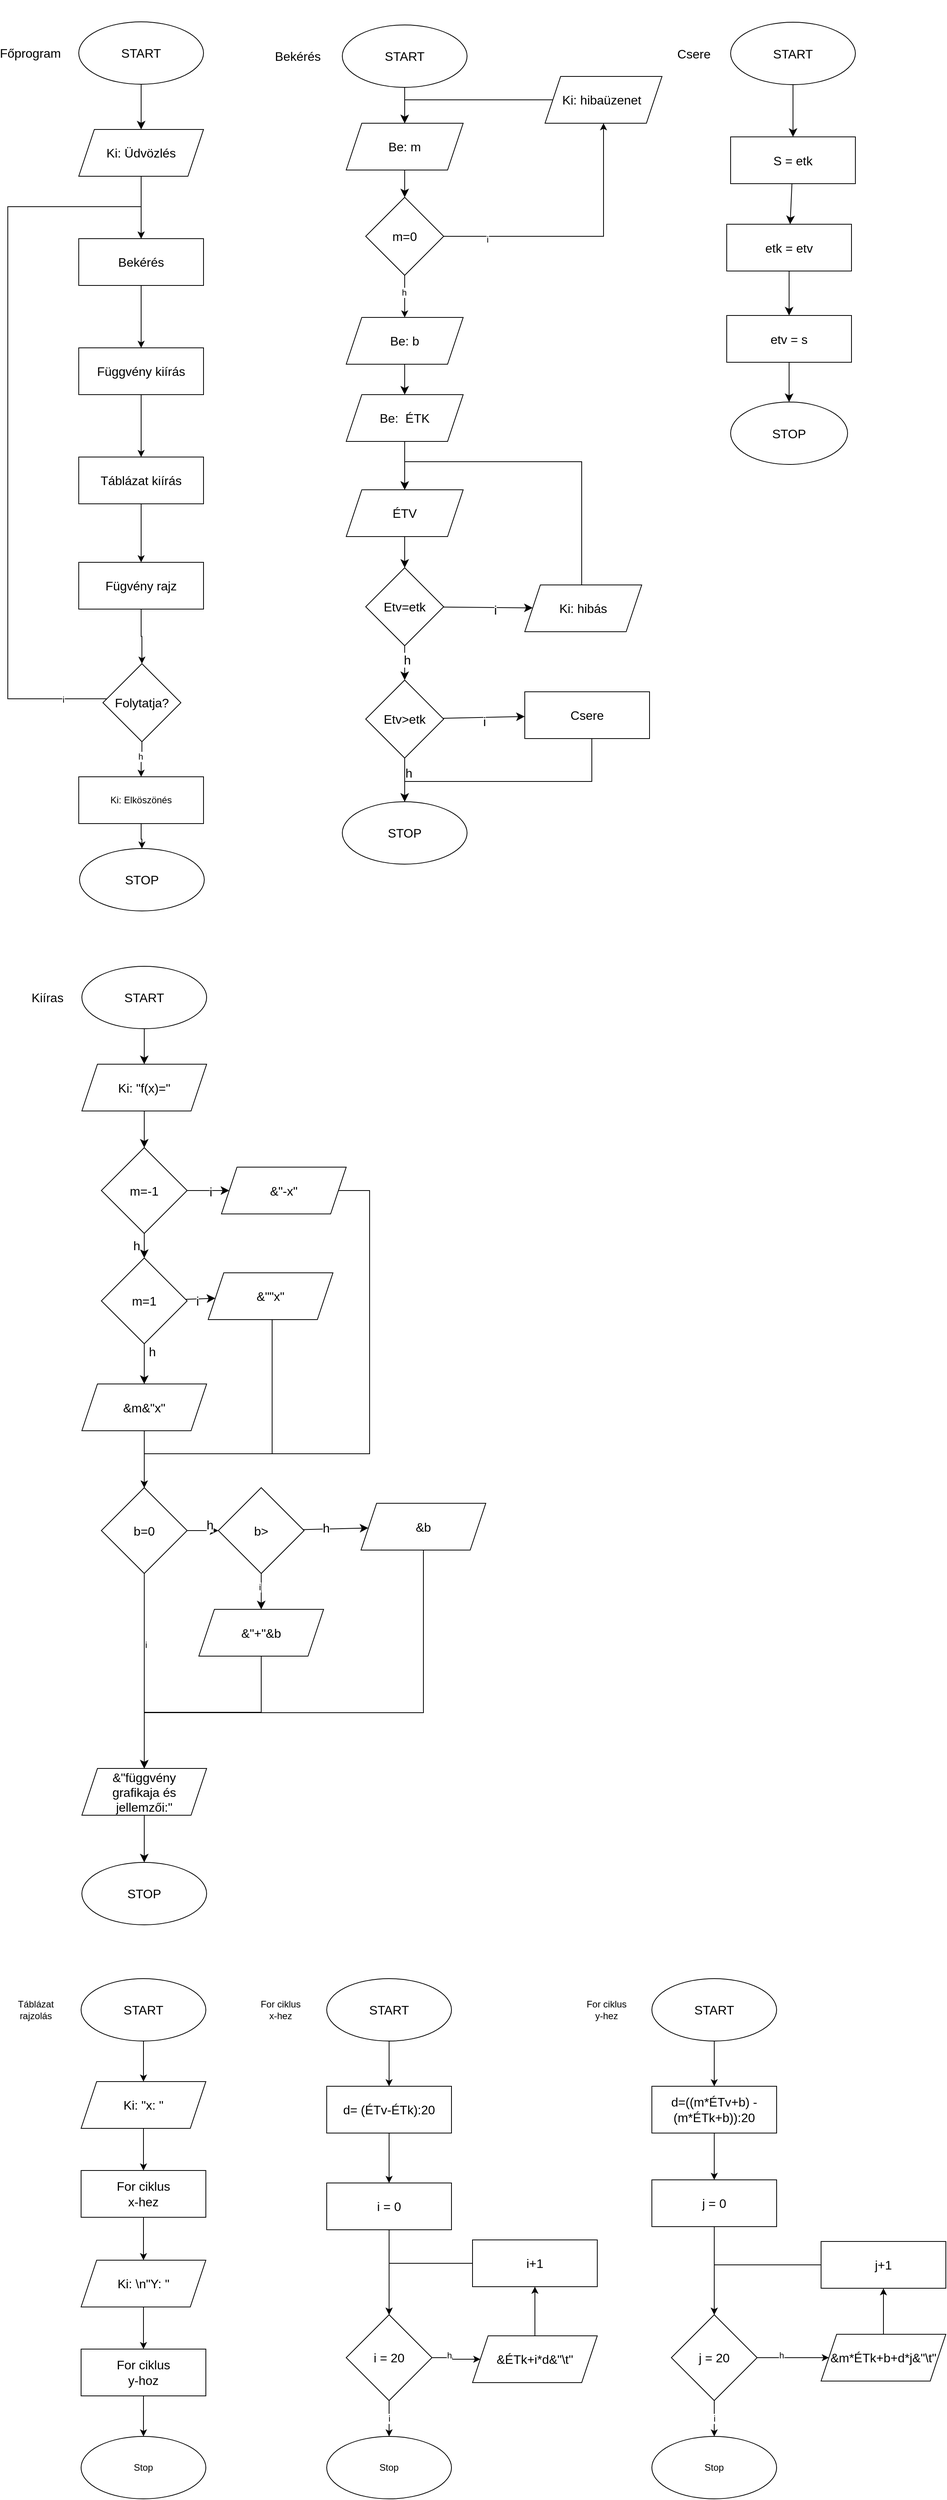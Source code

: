 <mxfile version="22.0.4" type="device">
  <diagram name="Page-1" id="R1eN_XEM4h5mkISZVCPh">
    <mxGraphModel dx="2049" dy="2286" grid="0" gridSize="10" guides="1" tooltips="1" connect="1" arrows="1" fold="1" page="0" pageScale="1" pageWidth="850" pageHeight="1100" math="0" shadow="0">
      <root>
        <mxCell id="0" />
        <mxCell id="1" parent="0" />
        <mxCell id="KIAefCTh1UQHqPXy-mwg-28" style="edgeStyle=orthogonalEdgeStyle;rounded=0;orthogonalLoop=1;jettySize=auto;html=1;entryX=0.5;entryY=0;entryDx=0;entryDy=0;" parent="1" source="fcUSKFIht9lFMwCvNWy6-74" target="fcUSKFIht9lFMwCvNWy6-78" edge="1">
          <mxGeometry relative="1" as="geometry" />
        </mxCell>
        <mxCell id="fcUSKFIht9lFMwCvNWy6-74" value="&amp;amp;m&amp;amp;&quot;x&quot;" style="shape=parallelogram;perimeter=parallelogramPerimeter;whiteSpace=wrap;html=1;fixedSize=1;fontSize=16;" parent="1" vertex="1">
          <mxGeometry x="262" y="621.5" width="160" height="60" as="geometry" />
        </mxCell>
        <mxCell id="fcUSKFIht9lFMwCvNWy6-8" value="" style="edgeStyle=none;curved=1;rounded=0;orthogonalLoop=1;jettySize=auto;html=1;fontSize=12;startSize=8;endSize=8;" parent="1" source="fcUSKFIht9lFMwCvNWy6-5" target="fcUSKFIht9lFMwCvNWy6-7" edge="1">
          <mxGeometry relative="1" as="geometry" />
        </mxCell>
        <mxCell id="fcUSKFIht9lFMwCvNWy6-5" value="Be: m" style="shape=parallelogram;perimeter=parallelogramPerimeter;whiteSpace=wrap;html=1;fixedSize=1;fontSize=16;" parent="1" vertex="1">
          <mxGeometry x="601" y="-995" width="150" height="60" as="geometry" />
        </mxCell>
        <mxCell id="fcUSKFIht9lFMwCvNWy6-6" value="" style="edgeStyle=none;curved=1;rounded=0;orthogonalLoop=1;jettySize=auto;html=1;fontSize=12;startSize=8;endSize=8;" parent="1" source="fcUSKFIht9lFMwCvNWy6-1" target="fcUSKFIht9lFMwCvNWy6-5" edge="1">
          <mxGeometry relative="1" as="geometry" />
        </mxCell>
        <mxCell id="fcUSKFIht9lFMwCvNWy6-1" value="START" style="ellipse;whiteSpace=wrap;html=1;fontSize=16;" parent="1" vertex="1">
          <mxGeometry x="596" y="-1121" width="160" height="80" as="geometry" />
        </mxCell>
        <mxCell id="KIAefCTh1UQHqPXy-mwg-3" style="edgeStyle=orthogonalEdgeStyle;rounded=0;orthogonalLoop=1;jettySize=auto;html=1;" parent="1" source="fcUSKFIht9lFMwCvNWy6-7" target="fcUSKFIht9lFMwCvNWy6-15" edge="1">
          <mxGeometry relative="1" as="geometry" />
        </mxCell>
        <mxCell id="KIAefCTh1UQHqPXy-mwg-24" value="h&lt;br&gt;" style="edgeLabel;html=1;align=center;verticalAlign=middle;resizable=0;points=[];" parent="KIAefCTh1UQHqPXy-mwg-3" vertex="1" connectable="0">
          <mxGeometry x="-0.192" y="-1" relative="1" as="geometry">
            <mxPoint as="offset" />
          </mxGeometry>
        </mxCell>
        <mxCell id="KIAefCTh1UQHqPXy-mwg-4" style="edgeStyle=orthogonalEdgeStyle;rounded=0;orthogonalLoop=1;jettySize=auto;html=1;entryX=0.5;entryY=1;entryDx=0;entryDy=0;" parent="1" source="fcUSKFIht9lFMwCvNWy6-7" target="fcUSKFIht9lFMwCvNWy6-12" edge="1">
          <mxGeometry relative="1" as="geometry">
            <mxPoint x="815" y="-936.833" as="targetPoint" />
          </mxGeometry>
        </mxCell>
        <mxCell id="KIAefCTh1UQHqPXy-mwg-10" value="i" style="edgeLabel;html=1;align=center;verticalAlign=middle;resizable=0;points=[];" parent="KIAefCTh1UQHqPXy-mwg-4" vertex="1" connectable="0">
          <mxGeometry x="-0.679" y="-4" relative="1" as="geometry">
            <mxPoint as="offset" />
          </mxGeometry>
        </mxCell>
        <mxCell id="fcUSKFIht9lFMwCvNWy6-7" value="m=0" style="rhombus;whiteSpace=wrap;html=1;fontSize=16;" parent="1" vertex="1">
          <mxGeometry x="626" y="-900" width="100" height="100" as="geometry" />
        </mxCell>
        <mxCell id="Um2UEao9tm-VEdvh-G1d-163" style="edgeStyle=orthogonalEdgeStyle;rounded=0;orthogonalLoop=1;jettySize=auto;html=1;entryX=0.5;entryY=0;entryDx=0;entryDy=0;" edge="1" parent="1" source="fcUSKFIht9lFMwCvNWy6-12" target="fcUSKFIht9lFMwCvNWy6-5">
          <mxGeometry relative="1" as="geometry" />
        </mxCell>
        <mxCell id="fcUSKFIht9lFMwCvNWy6-12" value="Ki: hibaüzenet&amp;nbsp;" style="shape=parallelogram;perimeter=parallelogramPerimeter;whiteSpace=wrap;html=1;fixedSize=1;fontSize=16;" parent="1" vertex="1">
          <mxGeometry x="856" y="-1055" width="150" height="60" as="geometry" />
        </mxCell>
        <mxCell id="fcUSKFIht9lFMwCvNWy6-17" value="" style="edgeStyle=none;curved=1;rounded=0;orthogonalLoop=1;jettySize=auto;html=1;fontSize=12;startSize=8;endSize=8;" parent="1" source="fcUSKFIht9lFMwCvNWy6-15" target="fcUSKFIht9lFMwCvNWy6-16" edge="1">
          <mxGeometry relative="1" as="geometry" />
        </mxCell>
        <mxCell id="fcUSKFIht9lFMwCvNWy6-15" value="Be: b" style="shape=parallelogram;perimeter=parallelogramPerimeter;whiteSpace=wrap;html=1;fixedSize=1;fontSize=16;" parent="1" vertex="1">
          <mxGeometry x="601" y="-746" width="150" height="60" as="geometry" />
        </mxCell>
        <mxCell id="fcUSKFIht9lFMwCvNWy6-21" value="" style="edgeStyle=none;curved=1;rounded=0;orthogonalLoop=1;jettySize=auto;html=1;fontSize=12;startSize=8;endSize=8;" parent="1" source="fcUSKFIht9lFMwCvNWy6-16" target="fcUSKFIht9lFMwCvNWy6-20" edge="1">
          <mxGeometry relative="1" as="geometry" />
        </mxCell>
        <mxCell id="fcUSKFIht9lFMwCvNWy6-16" value="Be:&amp;nbsp; ÉTK" style="shape=parallelogram;perimeter=parallelogramPerimeter;whiteSpace=wrap;html=1;fixedSize=1;fontSize=16;" parent="1" vertex="1">
          <mxGeometry x="601" y="-647" width="150" height="60" as="geometry" />
        </mxCell>
        <mxCell id="fcUSKFIht9lFMwCvNWy6-23" value="" style="edgeStyle=none;curved=1;rounded=0;orthogonalLoop=1;jettySize=auto;html=1;fontSize=12;startSize=8;endSize=8;" parent="1" source="fcUSKFIht9lFMwCvNWy6-20" target="fcUSKFIht9lFMwCvNWy6-22" edge="1">
          <mxGeometry relative="1" as="geometry" />
        </mxCell>
        <mxCell id="fcUSKFIht9lFMwCvNWy6-20" value="ÉTV" style="shape=parallelogram;perimeter=parallelogramPerimeter;whiteSpace=wrap;html=1;fixedSize=1;fontSize=16;" parent="1" vertex="1">
          <mxGeometry x="601" y="-525" width="150" height="60" as="geometry" />
        </mxCell>
        <mxCell id="fcUSKFIht9lFMwCvNWy6-27" value="" style="edgeStyle=none;curved=1;rounded=0;orthogonalLoop=1;jettySize=auto;html=1;fontSize=12;startSize=8;endSize=8;" parent="1" source="fcUSKFIht9lFMwCvNWy6-22" target="fcUSKFIht9lFMwCvNWy6-26" edge="1">
          <mxGeometry relative="1" as="geometry" />
        </mxCell>
        <mxCell id="fcUSKFIht9lFMwCvNWy6-60" value="i" style="edgeLabel;html=1;align=center;verticalAlign=middle;resizable=0;points=[];fontSize=16;" parent="fcUSKFIht9lFMwCvNWy6-27" vertex="1" connectable="0">
          <mxGeometry x="0.151" y="-3" relative="1" as="geometry">
            <mxPoint as="offset" />
          </mxGeometry>
        </mxCell>
        <mxCell id="fcUSKFIht9lFMwCvNWy6-30" value="" style="edgeStyle=none;curved=1;rounded=0;orthogonalLoop=1;jettySize=auto;html=1;fontSize=12;startSize=8;endSize=8;" parent="1" source="fcUSKFIht9lFMwCvNWy6-22" target="fcUSKFIht9lFMwCvNWy6-29" edge="1">
          <mxGeometry relative="1" as="geometry" />
        </mxCell>
        <mxCell id="fcUSKFIht9lFMwCvNWy6-61" value="h" style="edgeLabel;html=1;align=center;verticalAlign=middle;resizable=0;points=[];fontSize=16;" parent="fcUSKFIht9lFMwCvNWy6-30" vertex="1" connectable="0">
          <mxGeometry x="-0.205" y="3" relative="1" as="geometry">
            <mxPoint as="offset" />
          </mxGeometry>
        </mxCell>
        <mxCell id="fcUSKFIht9lFMwCvNWy6-22" value="Etv=etk" style="rhombus;whiteSpace=wrap;html=1;fontSize=16;" parent="1" vertex="1">
          <mxGeometry x="626" y="-425" width="100" height="100" as="geometry" />
        </mxCell>
        <mxCell id="KIAefCTh1UQHqPXy-mwg-25" style="edgeStyle=orthogonalEdgeStyle;rounded=0;orthogonalLoop=1;jettySize=auto;html=1;entryX=0.5;entryY=0;entryDx=0;entryDy=0;" parent="1" source="fcUSKFIht9lFMwCvNWy6-26" target="fcUSKFIht9lFMwCvNWy6-20" edge="1">
          <mxGeometry relative="1" as="geometry">
            <Array as="points">
              <mxPoint x="903" y="-561" />
              <mxPoint x="676" y="-561" />
            </Array>
          </mxGeometry>
        </mxCell>
        <mxCell id="fcUSKFIht9lFMwCvNWy6-26" value="Ki: hibás" style="shape=parallelogram;perimeter=parallelogramPerimeter;whiteSpace=wrap;html=1;fixedSize=1;fontSize=16;" parent="1" vertex="1">
          <mxGeometry x="830" y="-403" width="150" height="60" as="geometry" />
        </mxCell>
        <mxCell id="fcUSKFIht9lFMwCvNWy6-34" style="edgeStyle=none;curved=1;rounded=0;orthogonalLoop=1;jettySize=auto;html=1;entryX=0.5;entryY=0;entryDx=0;entryDy=0;fontSize=12;startSize=8;endSize=8;" parent="1" source="fcUSKFIht9lFMwCvNWy6-29" target="fcUSKFIht9lFMwCvNWy6-33" edge="1">
          <mxGeometry relative="1" as="geometry" />
        </mxCell>
        <mxCell id="fcUSKFIht9lFMwCvNWy6-62" value="h" style="edgeLabel;html=1;align=center;verticalAlign=middle;resizable=0;points=[];fontSize=16;" parent="fcUSKFIht9lFMwCvNWy6-34" vertex="1" connectable="0">
          <mxGeometry x="-0.322" y="5" relative="1" as="geometry">
            <mxPoint as="offset" />
          </mxGeometry>
        </mxCell>
        <mxCell id="fcUSKFIht9lFMwCvNWy6-36" value="" style="edgeStyle=none;curved=1;rounded=0;orthogonalLoop=1;jettySize=auto;html=1;fontSize=12;startSize=8;endSize=8;" parent="1" source="fcUSKFIht9lFMwCvNWy6-29" target="fcUSKFIht9lFMwCvNWy6-35" edge="1">
          <mxGeometry relative="1" as="geometry" />
        </mxCell>
        <mxCell id="fcUSKFIht9lFMwCvNWy6-59" value="i" style="edgeLabel;html=1;align=center;verticalAlign=middle;resizable=0;points=[];fontSize=16;" parent="fcUSKFIht9lFMwCvNWy6-36" vertex="1" connectable="0">
          <mxGeometry x="0.031" y="-5" relative="1" as="geometry">
            <mxPoint x="-1" as="offset" />
          </mxGeometry>
        </mxCell>
        <mxCell id="fcUSKFIht9lFMwCvNWy6-29" value="Etv&amp;gt;etk" style="rhombus;whiteSpace=wrap;html=1;fontSize=16;" parent="1" vertex="1">
          <mxGeometry x="626" y="-281" width="100" height="100" as="geometry" />
        </mxCell>
        <mxCell id="fcUSKFIht9lFMwCvNWy6-33" value="STOP" style="ellipse;whiteSpace=wrap;html=1;fontSize=16;" parent="1" vertex="1">
          <mxGeometry x="596" y="-125" width="160" height="80" as="geometry" />
        </mxCell>
        <mxCell id="Um2UEao9tm-VEdvh-G1d-164" style="edgeStyle=orthogonalEdgeStyle;rounded=0;orthogonalLoop=1;jettySize=auto;html=1;entryX=0.5;entryY=0;entryDx=0;entryDy=0;" edge="1" parent="1" source="fcUSKFIht9lFMwCvNWy6-35" target="fcUSKFIht9lFMwCvNWy6-33">
          <mxGeometry relative="1" as="geometry">
            <Array as="points">
              <mxPoint x="916" y="-151" />
              <mxPoint x="676" y="-151" />
            </Array>
          </mxGeometry>
        </mxCell>
        <mxCell id="fcUSKFIht9lFMwCvNWy6-35" value="Csere" style="whiteSpace=wrap;html=1;fontSize=16;" parent="1" vertex="1">
          <mxGeometry x="830" y="-266" width="160" height="60" as="geometry" />
        </mxCell>
        <mxCell id="fcUSKFIht9lFMwCvNWy6-43" value="" style="edgeStyle=none;curved=1;rounded=0;orthogonalLoop=1;jettySize=auto;html=1;fontSize=12;startSize=8;endSize=8;" parent="1" source="fcUSKFIht9lFMwCvNWy6-38" target="fcUSKFIht9lFMwCvNWy6-42" edge="1">
          <mxGeometry relative="1" as="geometry" />
        </mxCell>
        <mxCell id="fcUSKFIht9lFMwCvNWy6-38" value="START" style="ellipse;whiteSpace=wrap;html=1;fontSize=16;" parent="1" vertex="1">
          <mxGeometry x="1094" y="-1124.5" width="160" height="80" as="geometry" />
        </mxCell>
        <mxCell id="fcUSKFIht9lFMwCvNWy6-41" value="Csere" style="text;html=1;strokeColor=none;fillColor=none;align=center;verticalAlign=middle;whiteSpace=wrap;rounded=0;fontSize=16;" parent="1" vertex="1">
          <mxGeometry x="1017" y="-1153" width="60" height="137" as="geometry" />
        </mxCell>
        <mxCell id="fcUSKFIht9lFMwCvNWy6-45" value="" style="edgeStyle=none;curved=1;rounded=0;orthogonalLoop=1;jettySize=auto;html=1;fontSize=12;startSize=8;endSize=8;" parent="1" source="fcUSKFIht9lFMwCvNWy6-42" target="fcUSKFIht9lFMwCvNWy6-44" edge="1">
          <mxGeometry relative="1" as="geometry" />
        </mxCell>
        <mxCell id="fcUSKFIht9lFMwCvNWy6-42" value="S = etk" style="whiteSpace=wrap;html=1;fontSize=16;" parent="1" vertex="1">
          <mxGeometry x="1094" y="-977.5" width="160" height="60" as="geometry" />
        </mxCell>
        <mxCell id="fcUSKFIht9lFMwCvNWy6-47" value="" style="edgeStyle=none;curved=1;rounded=0;orthogonalLoop=1;jettySize=auto;html=1;fontSize=12;startSize=8;endSize=8;" parent="1" source="fcUSKFIht9lFMwCvNWy6-44" target="fcUSKFIht9lFMwCvNWy6-46" edge="1">
          <mxGeometry relative="1" as="geometry" />
        </mxCell>
        <mxCell id="fcUSKFIht9lFMwCvNWy6-44" value="etk = etv" style="whiteSpace=wrap;html=1;fontSize=16;" parent="1" vertex="1">
          <mxGeometry x="1089" y="-865.5" width="160" height="60" as="geometry" />
        </mxCell>
        <mxCell id="fcUSKFIht9lFMwCvNWy6-49" style="edgeStyle=none;curved=1;rounded=0;orthogonalLoop=1;jettySize=auto;html=1;fontSize=12;startSize=8;endSize=8;" parent="1" source="fcUSKFIht9lFMwCvNWy6-46" target="fcUSKFIht9lFMwCvNWy6-48" edge="1">
          <mxGeometry relative="1" as="geometry" />
        </mxCell>
        <mxCell id="fcUSKFIht9lFMwCvNWy6-46" value="etv = s" style="whiteSpace=wrap;html=1;fontSize=16;" parent="1" vertex="1">
          <mxGeometry x="1089" y="-748.5" width="160" height="60" as="geometry" />
        </mxCell>
        <mxCell id="fcUSKFIht9lFMwCvNWy6-48" value="STOP" style="ellipse;whiteSpace=wrap;html=1;fontSize=16;" parent="1" vertex="1">
          <mxGeometry x="1094" y="-637.5" width="150" height="80" as="geometry" />
        </mxCell>
        <mxCell id="fcUSKFIht9lFMwCvNWy6-50" value="Kiíras" style="text;html=1;strokeColor=none;fillColor=none;align=center;verticalAlign=middle;whiteSpace=wrap;rounded=0;fontSize=16;" parent="1" vertex="1">
          <mxGeometry x="188" y="111" width="60" height="30" as="geometry" />
        </mxCell>
        <mxCell id="fcUSKFIht9lFMwCvNWy6-53" value="" style="edgeStyle=none;curved=1;rounded=0;orthogonalLoop=1;jettySize=auto;html=1;fontSize=12;startSize=8;endSize=8;exitX=0.5;exitY=1;exitDx=0;exitDy=0;" parent="1" source="fcUSKFIht9lFMwCvNWy6-51" target="fcUSKFIht9lFMwCvNWy6-52" edge="1">
          <mxGeometry relative="1" as="geometry" />
        </mxCell>
        <mxCell id="fcUSKFIht9lFMwCvNWy6-51" value="START" style="ellipse;whiteSpace=wrap;html=1;fontSize=16;" parent="1" vertex="1">
          <mxGeometry x="262" y="86" width="160" height="80" as="geometry" />
        </mxCell>
        <mxCell id="fcUSKFIht9lFMwCvNWy6-55" value="" style="edgeStyle=none;curved=1;rounded=0;orthogonalLoop=1;jettySize=auto;html=1;fontSize=12;startSize=8;endSize=8;" parent="1" source="fcUSKFIht9lFMwCvNWy6-52" target="fcUSKFIht9lFMwCvNWy6-54" edge="1">
          <mxGeometry relative="1" as="geometry" />
        </mxCell>
        <mxCell id="fcUSKFIht9lFMwCvNWy6-52" value="Ki: &quot;f(x)=&quot;" style="shape=parallelogram;perimeter=parallelogramPerimeter;whiteSpace=wrap;html=1;fixedSize=1;fontSize=16;" parent="1" vertex="1">
          <mxGeometry x="262" y="211.5" width="160" height="60" as="geometry" />
        </mxCell>
        <mxCell id="fcUSKFIht9lFMwCvNWy6-57" value="" style="edgeStyle=none;curved=1;rounded=0;orthogonalLoop=1;jettySize=auto;html=1;fontSize=12;startSize=8;endSize=8;" parent="1" source="fcUSKFIht9lFMwCvNWy6-54" target="fcUSKFIht9lFMwCvNWy6-56" edge="1">
          <mxGeometry relative="1" as="geometry" />
        </mxCell>
        <mxCell id="fcUSKFIht9lFMwCvNWy6-58" value="i" style="edgeLabel;html=1;align=center;verticalAlign=middle;resizable=0;points=[];fontSize=16;" parent="fcUSKFIht9lFMwCvNWy6-57" vertex="1" connectable="0">
          <mxGeometry x="0.117" y="-1" relative="1" as="geometry">
            <mxPoint as="offset" />
          </mxGeometry>
        </mxCell>
        <mxCell id="fcUSKFIht9lFMwCvNWy6-70" value="" style="edgeStyle=none;curved=1;rounded=0;orthogonalLoop=1;jettySize=auto;html=1;fontSize=12;startSize=8;endSize=8;" parent="1" source="fcUSKFIht9lFMwCvNWy6-54" target="fcUSKFIht9lFMwCvNWy6-69" edge="1">
          <mxGeometry relative="1" as="geometry" />
        </mxCell>
        <mxCell id="fcUSKFIht9lFMwCvNWy6-77" value="h" style="edgeLabel;html=1;align=center;verticalAlign=middle;resizable=0;points=[];fontSize=16;" parent="fcUSKFIht9lFMwCvNWy6-70" vertex="1" connectable="0">
          <mxGeometry x="-0.028" y="-10" relative="1" as="geometry">
            <mxPoint as="offset" />
          </mxGeometry>
        </mxCell>
        <mxCell id="fcUSKFIht9lFMwCvNWy6-54" value="m=-1" style="rhombus;whiteSpace=wrap;html=1;fontSize=16;" parent="1" vertex="1">
          <mxGeometry x="287" y="318.5" width="110" height="110" as="geometry" />
        </mxCell>
        <mxCell id="Um2UEao9tm-VEdvh-G1d-167" style="edgeStyle=orthogonalEdgeStyle;rounded=0;orthogonalLoop=1;jettySize=auto;html=1;entryX=0.5;entryY=0;entryDx=0;entryDy=0;" edge="1" parent="1">
          <mxGeometry relative="1" as="geometry">
            <mxPoint x="590.985" y="373.545" as="sourcePoint" />
            <mxPoint x="342" y="754.5" as="targetPoint" />
            <Array as="points">
              <mxPoint x="631" y="373" />
              <mxPoint x="631" y="711" />
              <mxPoint x="342" y="711" />
            </Array>
          </mxGeometry>
        </mxCell>
        <mxCell id="fcUSKFIht9lFMwCvNWy6-56" value="&amp;amp;&quot;-x&quot;" style="shape=parallelogram;perimeter=parallelogramPerimeter;whiteSpace=wrap;html=1;fixedSize=1;fontSize=16;" parent="1" vertex="1">
          <mxGeometry x="441" y="343.5" width="160" height="60" as="geometry" />
        </mxCell>
        <mxCell id="fcUSKFIht9lFMwCvNWy6-72" value="" style="edgeStyle=none;curved=1;rounded=0;orthogonalLoop=1;jettySize=auto;html=1;fontSize=12;startSize=8;endSize=8;" parent="1" source="fcUSKFIht9lFMwCvNWy6-69" target="fcUSKFIht9lFMwCvNWy6-71" edge="1">
          <mxGeometry relative="1" as="geometry" />
        </mxCell>
        <mxCell id="fcUSKFIht9lFMwCvNWy6-73" value="i" style="edgeLabel;html=1;align=center;verticalAlign=middle;resizable=0;points=[];fontSize=16;" parent="fcUSKFIht9lFMwCvNWy6-72" vertex="1" connectable="0">
          <mxGeometry x="-0.214" y="-2" relative="1" as="geometry">
            <mxPoint as="offset" />
          </mxGeometry>
        </mxCell>
        <mxCell id="fcUSKFIht9lFMwCvNWy6-75" value="" style="edgeStyle=none;curved=1;rounded=0;orthogonalLoop=1;jettySize=auto;html=1;fontSize=12;startSize=8;endSize=8;" parent="1" source="fcUSKFIht9lFMwCvNWy6-69" target="fcUSKFIht9lFMwCvNWy6-74" edge="1">
          <mxGeometry relative="1" as="geometry" />
        </mxCell>
        <mxCell id="fcUSKFIht9lFMwCvNWy6-76" value="h" style="edgeLabel;html=1;align=center;verticalAlign=middle;resizable=0;points=[];fontSize=16;" parent="fcUSKFIht9lFMwCvNWy6-75" vertex="1" connectable="0">
          <mxGeometry x="-0.658" y="10" relative="1" as="geometry">
            <mxPoint y="1" as="offset" />
          </mxGeometry>
        </mxCell>
        <mxCell id="fcUSKFIht9lFMwCvNWy6-69" value="m=1" style="rhombus;whiteSpace=wrap;html=1;fontSize=16;" parent="1" vertex="1">
          <mxGeometry x="287" y="460" width="110" height="110" as="geometry" />
        </mxCell>
        <mxCell id="Um2UEao9tm-VEdvh-G1d-166" style="edgeStyle=orthogonalEdgeStyle;rounded=0;orthogonalLoop=1;jettySize=auto;html=1;entryX=0.5;entryY=0;entryDx=0;entryDy=0;" edge="1" parent="1" source="fcUSKFIht9lFMwCvNWy6-71" target="fcUSKFIht9lFMwCvNWy6-78">
          <mxGeometry relative="1" as="geometry">
            <Array as="points">
              <mxPoint x="506" y="711" />
              <mxPoint x="342" y="711" />
            </Array>
          </mxGeometry>
        </mxCell>
        <mxCell id="fcUSKFIht9lFMwCvNWy6-71" value="&amp;amp;&quot;&quot;x&quot;" style="shape=parallelogram;perimeter=parallelogramPerimeter;whiteSpace=wrap;html=1;fixedSize=1;fontSize=16;" parent="1" vertex="1">
          <mxGeometry x="424" y="479" width="160" height="60" as="geometry" />
        </mxCell>
        <mxCell id="fcUSKFIht9lFMwCvNWy6-86" value="" style="edgeStyle=none;curved=1;rounded=0;orthogonalLoop=1;jettySize=auto;html=1;fontSize=12;startSize=8;endSize=8;" parent="1" source="fcUSKFIht9lFMwCvNWy6-78" target="fcUSKFIht9lFMwCvNWy6-85" edge="1">
          <mxGeometry relative="1" as="geometry" />
        </mxCell>
        <mxCell id="fcUSKFIht9lFMwCvNWy6-87" value="h" style="edgeLabel;html=1;align=center;verticalAlign=middle;resizable=0;points=[];fontSize=16;" parent="fcUSKFIht9lFMwCvNWy6-86" vertex="1" connectable="0">
          <mxGeometry x="0.368" y="8" relative="1" as="geometry">
            <mxPoint x="1" as="offset" />
          </mxGeometry>
        </mxCell>
        <mxCell id="fcUSKFIht9lFMwCvNWy6-94" style="edgeStyle=none;curved=1;rounded=0;orthogonalLoop=1;jettySize=auto;html=1;entryX=0.5;entryY=0;entryDx=0;entryDy=0;fontSize=12;startSize=8;endSize=8;" parent="1" source="fcUSKFIht9lFMwCvNWy6-78" target="fcUSKFIht9lFMwCvNWy6-93" edge="1">
          <mxGeometry relative="1" as="geometry" />
        </mxCell>
        <mxCell id="KIAefCTh1UQHqPXy-mwg-31" value="i&lt;br&gt;" style="edgeLabel;html=1;align=center;verticalAlign=middle;resizable=0;points=[];" parent="fcUSKFIht9lFMwCvNWy6-94" vertex="1" connectable="0">
          <mxGeometry x="-0.273" y="2" relative="1" as="geometry">
            <mxPoint as="offset" />
          </mxGeometry>
        </mxCell>
        <mxCell id="fcUSKFIht9lFMwCvNWy6-78" value="b=0" style="rhombus;whiteSpace=wrap;html=1;fontSize=16;" parent="1" vertex="1">
          <mxGeometry x="287" y="754.5" width="110" height="110" as="geometry" />
        </mxCell>
        <mxCell id="fcUSKFIht9lFMwCvNWy6-89" value="" style="edgeStyle=none;curved=1;rounded=0;orthogonalLoop=1;jettySize=auto;html=1;fontSize=12;startSize=8;endSize=8;" parent="1" source="fcUSKFIht9lFMwCvNWy6-85" target="fcUSKFIht9lFMwCvNWy6-88" edge="1">
          <mxGeometry relative="1" as="geometry" />
        </mxCell>
        <mxCell id="fcUSKFIht9lFMwCvNWy6-90" value="h" style="edgeLabel;html=1;align=center;verticalAlign=middle;resizable=0;points=[];fontSize=16;" parent="fcUSKFIht9lFMwCvNWy6-89" vertex="1" connectable="0">
          <mxGeometry x="-0.306" y="2" relative="1" as="geometry">
            <mxPoint as="offset" />
          </mxGeometry>
        </mxCell>
        <mxCell id="fcUSKFIht9lFMwCvNWy6-92" value="" style="edgeStyle=none;curved=1;rounded=0;orthogonalLoop=1;jettySize=auto;html=1;fontSize=12;startSize=8;endSize=8;" parent="1" source="fcUSKFIht9lFMwCvNWy6-85" target="fcUSKFIht9lFMwCvNWy6-91" edge="1">
          <mxGeometry relative="1" as="geometry" />
        </mxCell>
        <mxCell id="KIAefCTh1UQHqPXy-mwg-17" value="i" style="edgeLabel;html=1;align=center;verticalAlign=middle;resizable=0;points=[];" parent="fcUSKFIht9lFMwCvNWy6-92" vertex="1" connectable="0">
          <mxGeometry x="-0.296" y="-2" relative="1" as="geometry">
            <mxPoint y="1" as="offset" />
          </mxGeometry>
        </mxCell>
        <mxCell id="fcUSKFIht9lFMwCvNWy6-85" value="b&amp;gt;" style="rhombus;whiteSpace=wrap;html=1;fontSize=16;" parent="1" vertex="1">
          <mxGeometry x="437" y="754.5" width="110" height="110" as="geometry" />
        </mxCell>
        <mxCell id="Um2UEao9tm-VEdvh-G1d-170" style="edgeStyle=orthogonalEdgeStyle;rounded=0;orthogonalLoop=1;jettySize=auto;html=1;entryX=0.5;entryY=0;entryDx=0;entryDy=0;" edge="1" parent="1" source="fcUSKFIht9lFMwCvNWy6-88" target="fcUSKFIht9lFMwCvNWy6-93">
          <mxGeometry relative="1" as="geometry">
            <Array as="points">
              <mxPoint x="700" y="1043" />
              <mxPoint x="342" y="1043" />
            </Array>
          </mxGeometry>
        </mxCell>
        <mxCell id="fcUSKFIht9lFMwCvNWy6-88" value="&amp;amp;b" style="shape=parallelogram;perimeter=parallelogramPerimeter;whiteSpace=wrap;html=1;fixedSize=1;fontSize=16;" parent="1" vertex="1">
          <mxGeometry x="620" y="774.5" width="160" height="60" as="geometry" />
        </mxCell>
        <mxCell id="Um2UEao9tm-VEdvh-G1d-169" style="edgeStyle=orthogonalEdgeStyle;rounded=0;orthogonalLoop=1;jettySize=auto;html=1;entryX=0.5;entryY=0;entryDx=0;entryDy=0;" edge="1" parent="1" source="fcUSKFIht9lFMwCvNWy6-91" target="fcUSKFIht9lFMwCvNWy6-93">
          <mxGeometry relative="1" as="geometry" />
        </mxCell>
        <mxCell id="fcUSKFIht9lFMwCvNWy6-91" value="&amp;amp;&quot;+&quot;&amp;amp;b" style="shape=parallelogram;perimeter=parallelogramPerimeter;whiteSpace=wrap;html=1;fixedSize=1;fontSize=16;" parent="1" vertex="1">
          <mxGeometry x="412" y="910.5" width="160" height="60" as="geometry" />
        </mxCell>
        <mxCell id="fcUSKFIht9lFMwCvNWy6-98" style="edgeStyle=none;curved=1;rounded=0;orthogonalLoop=1;jettySize=auto;html=1;fontSize=12;startSize=8;endSize=8;entryX=0.5;entryY=0;entryDx=0;entryDy=0;" parent="1" source="fcUSKFIht9lFMwCvNWy6-93" target="fcUSKFIht9lFMwCvNWy6-97" edge="1">
          <mxGeometry relative="1" as="geometry">
            <mxPoint x="339" y="1235.5" as="targetPoint" />
          </mxGeometry>
        </mxCell>
        <mxCell id="fcUSKFIht9lFMwCvNWy6-93" value="&amp;amp;&quot;függvény &lt;br&gt;grafikaja és jellemzői:&quot;" style="shape=parallelogram;perimeter=parallelogramPerimeter;whiteSpace=wrap;html=1;fixedSize=1;fontSize=16;" parent="1" vertex="1">
          <mxGeometry x="262" y="1114.5" width="160" height="60" as="geometry" />
        </mxCell>
        <mxCell id="fcUSKFIht9lFMwCvNWy6-97" value="STOP" style="ellipse;whiteSpace=wrap;html=1;fontSize=16;" parent="1" vertex="1">
          <mxGeometry x="262" y="1235" width="160" height="80" as="geometry" />
        </mxCell>
        <mxCell id="Um2UEao9tm-VEdvh-G1d-1" value="Bekérés" style="text;html=1;strokeColor=none;fillColor=none;align=center;verticalAlign=middle;whiteSpace=wrap;rounded=0;fontSize=16;" vertex="1" parent="1">
          <mxGeometry x="509" y="-1096" width="60" height="30" as="geometry" />
        </mxCell>
        <mxCell id="Um2UEao9tm-VEdvh-G1d-123" style="edgeStyle=orthogonalEdgeStyle;rounded=0;orthogonalLoop=1;jettySize=auto;html=1;" edge="1" parent="1" source="Um2UEao9tm-VEdvh-G1d-3" target="Um2UEao9tm-VEdvh-G1d-14">
          <mxGeometry relative="1" as="geometry" />
        </mxCell>
        <mxCell id="Um2UEao9tm-VEdvh-G1d-3" value="START" style="ellipse;whiteSpace=wrap;html=1;fontSize=16;" vertex="1" parent="1">
          <mxGeometry x="576" y="1384" width="160" height="80" as="geometry" />
        </mxCell>
        <mxCell id="Um2UEao9tm-VEdvh-G1d-126" value="" style="edgeStyle=orthogonalEdgeStyle;rounded=0;orthogonalLoop=1;jettySize=auto;html=1;" edge="1" parent="1" source="Um2UEao9tm-VEdvh-G1d-5" target="Um2UEao9tm-VEdvh-G1d-125">
          <mxGeometry relative="1" as="geometry" />
        </mxCell>
        <mxCell id="Um2UEao9tm-VEdvh-G1d-5" value="i = 0" style="whiteSpace=wrap;html=1;fontSize=16;" vertex="1" parent="1">
          <mxGeometry x="576" y="1646" width="160" height="60" as="geometry" />
        </mxCell>
        <mxCell id="Um2UEao9tm-VEdvh-G1d-124" style="edgeStyle=orthogonalEdgeStyle;rounded=0;orthogonalLoop=1;jettySize=auto;html=1;" edge="1" parent="1" source="Um2UEao9tm-VEdvh-G1d-14" target="Um2UEao9tm-VEdvh-G1d-5">
          <mxGeometry relative="1" as="geometry" />
        </mxCell>
        <mxCell id="Um2UEao9tm-VEdvh-G1d-14" value="d= (ÉTv-ÉTk):20" style="whiteSpace=wrap;html=1;fontSize=16;" vertex="1" parent="1">
          <mxGeometry x="576" y="1522" width="160" height="60" as="geometry" />
        </mxCell>
        <mxCell id="Um2UEao9tm-VEdvh-G1d-81" value="" style="edgeStyle=orthogonalEdgeStyle;rounded=0;orthogonalLoop=1;jettySize=auto;html=1;" edge="1" parent="1" source="Um2UEao9tm-VEdvh-G1d-48" target="Um2UEao9tm-VEdvh-G1d-80">
          <mxGeometry relative="1" as="geometry" />
        </mxCell>
        <mxCell id="Um2UEao9tm-VEdvh-G1d-48" value="Ki: Üdvözlés" style="shape=parallelogram;perimeter=parallelogramPerimeter;whiteSpace=wrap;html=1;fixedSize=1;fontSize=16;" vertex="1" parent="1">
          <mxGeometry x="258" y="-987" width="160" height="60" as="geometry" />
        </mxCell>
        <mxCell id="Um2UEao9tm-VEdvh-G1d-49" value="" style="edgeStyle=none;curved=1;rounded=0;orthogonalLoop=1;jettySize=auto;html=1;fontSize=12;startSize=8;endSize=8;" edge="1" parent="1" source="Um2UEao9tm-VEdvh-G1d-50" target="Um2UEao9tm-VEdvh-G1d-48">
          <mxGeometry relative="1" as="geometry" />
        </mxCell>
        <mxCell id="Um2UEao9tm-VEdvh-G1d-50" value="START" style="ellipse;whiteSpace=wrap;html=1;fontSize=16;" vertex="1" parent="1">
          <mxGeometry x="258" y="-1125" width="160" height="80" as="geometry" />
        </mxCell>
        <mxCell id="Um2UEao9tm-VEdvh-G1d-76" value="STOP" style="ellipse;whiteSpace=wrap;html=1;fontSize=16;" vertex="1" parent="1">
          <mxGeometry x="259" y="-65" width="160" height="80" as="geometry" />
        </mxCell>
        <mxCell id="Um2UEao9tm-VEdvh-G1d-79" value="Főprogram" style="text;html=1;strokeColor=none;fillColor=none;align=center;verticalAlign=middle;whiteSpace=wrap;rounded=0;fontSize=16;" vertex="1" parent="1">
          <mxGeometry x="166" y="-1100" width="60" height="30" as="geometry" />
        </mxCell>
        <mxCell id="Um2UEao9tm-VEdvh-G1d-83" value="" style="edgeStyle=orthogonalEdgeStyle;rounded=0;orthogonalLoop=1;jettySize=auto;html=1;" edge="1" parent="1" source="Um2UEao9tm-VEdvh-G1d-80" target="Um2UEao9tm-VEdvh-G1d-82">
          <mxGeometry relative="1" as="geometry" />
        </mxCell>
        <mxCell id="Um2UEao9tm-VEdvh-G1d-80" value="Bekérés" style="whiteSpace=wrap;html=1;fontSize=16;" vertex="1" parent="1">
          <mxGeometry x="258" y="-847" width="160" height="60" as="geometry" />
        </mxCell>
        <mxCell id="Um2UEao9tm-VEdvh-G1d-87" value="" style="edgeStyle=orthogonalEdgeStyle;rounded=0;orthogonalLoop=1;jettySize=auto;html=1;" edge="1" parent="1" source="Um2UEao9tm-VEdvh-G1d-82" target="Um2UEao9tm-VEdvh-G1d-86">
          <mxGeometry relative="1" as="geometry" />
        </mxCell>
        <mxCell id="Um2UEao9tm-VEdvh-G1d-82" value="Függvény kiírás" style="whiteSpace=wrap;html=1;fontSize=16;" vertex="1" parent="1">
          <mxGeometry x="258" y="-707" width="160" height="60" as="geometry" />
        </mxCell>
        <mxCell id="Um2UEao9tm-VEdvh-G1d-89" value="" style="edgeStyle=orthogonalEdgeStyle;rounded=0;orthogonalLoop=1;jettySize=auto;html=1;" edge="1" parent="1" source="Um2UEao9tm-VEdvh-G1d-86" target="Um2UEao9tm-VEdvh-G1d-88">
          <mxGeometry relative="1" as="geometry" />
        </mxCell>
        <mxCell id="Um2UEao9tm-VEdvh-G1d-86" value="Táblázat kiírás" style="whiteSpace=wrap;html=1;fontSize=16;" vertex="1" parent="1">
          <mxGeometry x="258" y="-567" width="160" height="60" as="geometry" />
        </mxCell>
        <mxCell id="Um2UEao9tm-VEdvh-G1d-91" value="" style="edgeStyle=orthogonalEdgeStyle;rounded=0;orthogonalLoop=1;jettySize=auto;html=1;" edge="1" parent="1" source="Um2UEao9tm-VEdvh-G1d-88" target="Um2UEao9tm-VEdvh-G1d-90">
          <mxGeometry relative="1" as="geometry" />
        </mxCell>
        <mxCell id="Um2UEao9tm-VEdvh-G1d-88" value="Fügvény rajz" style="whiteSpace=wrap;html=1;fontSize=16;" vertex="1" parent="1">
          <mxGeometry x="258" y="-432" width="160" height="60" as="geometry" />
        </mxCell>
        <mxCell id="Um2UEao9tm-VEdvh-G1d-94" value="" style="edgeStyle=orthogonalEdgeStyle;rounded=0;orthogonalLoop=1;jettySize=auto;html=1;entryX=0.5;entryY=0;entryDx=0;entryDy=0;" edge="1" parent="1" source="Um2UEao9tm-VEdvh-G1d-90" target="Um2UEao9tm-VEdvh-G1d-109">
          <mxGeometry relative="1" as="geometry">
            <mxPoint x="333" y="-163" as="targetPoint" />
          </mxGeometry>
        </mxCell>
        <mxCell id="Um2UEao9tm-VEdvh-G1d-98" value="h" style="edgeLabel;html=1;align=center;verticalAlign=middle;resizable=0;points=[];" vertex="1" connectable="0" parent="Um2UEao9tm-VEdvh-G1d-94">
          <mxGeometry x="-0.149" y="-2" relative="1" as="geometry">
            <mxPoint y="-1" as="offset" />
          </mxGeometry>
        </mxCell>
        <mxCell id="Um2UEao9tm-VEdvh-G1d-96" style="edgeStyle=orthogonalEdgeStyle;rounded=0;orthogonalLoop=1;jettySize=auto;html=1;entryX=0.5;entryY=0;entryDx=0;entryDy=0;" edge="1" parent="1" source="Um2UEao9tm-VEdvh-G1d-90" target="Um2UEao9tm-VEdvh-G1d-80">
          <mxGeometry relative="1" as="geometry">
            <Array as="points">
              <mxPoint x="167" y="-257" />
              <mxPoint x="167" y="-888" />
              <mxPoint x="338" y="-888" />
            </Array>
          </mxGeometry>
        </mxCell>
        <mxCell id="Um2UEao9tm-VEdvh-G1d-97" value="i" style="edgeLabel;html=1;align=center;verticalAlign=middle;resizable=0;points=[];" vertex="1" connectable="0" parent="Um2UEao9tm-VEdvh-G1d-96">
          <mxGeometry x="-0.885" y="1" relative="1" as="geometry">
            <mxPoint as="offset" />
          </mxGeometry>
        </mxCell>
        <mxCell id="Um2UEao9tm-VEdvh-G1d-90" value="Folytatja?" style="rhombus;whiteSpace=wrap;html=1;fontSize=16;" vertex="1" parent="1">
          <mxGeometry x="289" y="-302" width="100" height="100" as="geometry" />
        </mxCell>
        <mxCell id="Um2UEao9tm-VEdvh-G1d-95" style="edgeStyle=orthogonalEdgeStyle;rounded=0;orthogonalLoop=1;jettySize=auto;html=1;exitX=0.5;exitY=1;exitDx=0;exitDy=0;" edge="1" parent="1" source="Um2UEao9tm-VEdvh-G1d-109" target="Um2UEao9tm-VEdvh-G1d-76">
          <mxGeometry relative="1" as="geometry">
            <mxPoint x="333" y="-103" as="sourcePoint" />
          </mxGeometry>
        </mxCell>
        <mxCell id="Um2UEao9tm-VEdvh-G1d-111" value="" style="edgeStyle=orthogonalEdgeStyle;rounded=0;orthogonalLoop=1;jettySize=auto;html=1;" edge="1" parent="1" source="Um2UEao9tm-VEdvh-G1d-100" target="Um2UEao9tm-VEdvh-G1d-110">
          <mxGeometry relative="1" as="geometry" />
        </mxCell>
        <mxCell id="Um2UEao9tm-VEdvh-G1d-100" value="START" style="ellipse;whiteSpace=wrap;html=1;fontSize=16;" vertex="1" parent="1">
          <mxGeometry x="261" y="1384" width="160" height="80" as="geometry" />
        </mxCell>
        <mxCell id="Um2UEao9tm-VEdvh-G1d-109" value="Ki: Elköszönés" style="rounded=0;whiteSpace=wrap;html=1;" vertex="1" parent="1">
          <mxGeometry x="258" y="-157" width="160" height="60" as="geometry" />
        </mxCell>
        <mxCell id="Um2UEao9tm-VEdvh-G1d-113" value="" style="edgeStyle=orthogonalEdgeStyle;rounded=0;orthogonalLoop=1;jettySize=auto;html=1;" edge="1" parent="1" source="Um2UEao9tm-VEdvh-G1d-110" target="Um2UEao9tm-VEdvh-G1d-112">
          <mxGeometry relative="1" as="geometry" />
        </mxCell>
        <mxCell id="Um2UEao9tm-VEdvh-G1d-110" value="Ki: &quot;x: &quot;" style="shape=parallelogram;perimeter=parallelogramPerimeter;whiteSpace=wrap;html=1;fixedSize=1;fontSize=16;" vertex="1" parent="1">
          <mxGeometry x="261" y="1516" width="160" height="60" as="geometry" />
        </mxCell>
        <mxCell id="Um2UEao9tm-VEdvh-G1d-115" value="" style="edgeStyle=orthogonalEdgeStyle;rounded=0;orthogonalLoop=1;jettySize=auto;html=1;" edge="1" parent="1" source="Um2UEao9tm-VEdvh-G1d-112" target="Um2UEao9tm-VEdvh-G1d-114">
          <mxGeometry relative="1" as="geometry" />
        </mxCell>
        <mxCell id="Um2UEao9tm-VEdvh-G1d-112" value="For ciklus&lt;br&gt;x-hez" style="whiteSpace=wrap;html=1;fontSize=16;" vertex="1" parent="1">
          <mxGeometry x="261" y="1630" width="160" height="60" as="geometry" />
        </mxCell>
        <mxCell id="Um2UEao9tm-VEdvh-G1d-117" value="" style="edgeStyle=orthogonalEdgeStyle;rounded=0;orthogonalLoop=1;jettySize=auto;html=1;" edge="1" parent="1" source="Um2UEao9tm-VEdvh-G1d-114" target="Um2UEao9tm-VEdvh-G1d-116">
          <mxGeometry relative="1" as="geometry" />
        </mxCell>
        <mxCell id="Um2UEao9tm-VEdvh-G1d-114" value="Ki: \n&quot;Y: &quot;" style="shape=parallelogram;perimeter=parallelogramPerimeter;whiteSpace=wrap;html=1;fixedSize=1;fontSize=16;" vertex="1" parent="1">
          <mxGeometry x="261" y="1745" width="160" height="60" as="geometry" />
        </mxCell>
        <mxCell id="Um2UEao9tm-VEdvh-G1d-119" style="edgeStyle=orthogonalEdgeStyle;rounded=0;orthogonalLoop=1;jettySize=auto;html=1;" edge="1" parent="1" source="Um2UEao9tm-VEdvh-G1d-116" target="Um2UEao9tm-VEdvh-G1d-118">
          <mxGeometry relative="1" as="geometry" />
        </mxCell>
        <mxCell id="Um2UEao9tm-VEdvh-G1d-116" value="For ciklus&lt;br style=&quot;border-color: var(--border-color);&quot;&gt;y-hoz" style="whiteSpace=wrap;html=1;fontSize=16;" vertex="1" parent="1">
          <mxGeometry x="261" y="1859" width="160" height="60" as="geometry" />
        </mxCell>
        <mxCell id="Um2UEao9tm-VEdvh-G1d-118" value="Stop" style="ellipse;whiteSpace=wrap;html=1;" vertex="1" parent="1">
          <mxGeometry x="261" y="1971" width="160" height="80" as="geometry" />
        </mxCell>
        <mxCell id="Um2UEao9tm-VEdvh-G1d-120" value="Táblázat rajzolás" style="text;html=1;strokeColor=none;fillColor=none;align=center;verticalAlign=middle;whiteSpace=wrap;rounded=0;" vertex="1" parent="1">
          <mxGeometry x="173" y="1409" width="60" height="30" as="geometry" />
        </mxCell>
        <mxCell id="Um2UEao9tm-VEdvh-G1d-130" value="" style="edgeStyle=orthogonalEdgeStyle;rounded=0;orthogonalLoop=1;jettySize=auto;html=1;" edge="1" parent="1" source="Um2UEao9tm-VEdvh-G1d-125" target="Um2UEao9tm-VEdvh-G1d-129">
          <mxGeometry relative="1" as="geometry" />
        </mxCell>
        <mxCell id="Um2UEao9tm-VEdvh-G1d-138" value="h" style="edgeLabel;html=1;align=center;verticalAlign=middle;resizable=0;points=[];" vertex="1" connectable="0" parent="Um2UEao9tm-VEdvh-G1d-130">
          <mxGeometry x="-0.322" y="3" relative="1" as="geometry">
            <mxPoint as="offset" />
          </mxGeometry>
        </mxCell>
        <mxCell id="Um2UEao9tm-VEdvh-G1d-135" value="i" style="edgeStyle=orthogonalEdgeStyle;rounded=0;orthogonalLoop=1;jettySize=auto;html=1;" edge="1" parent="1" source="Um2UEao9tm-VEdvh-G1d-125" target="Um2UEao9tm-VEdvh-G1d-134">
          <mxGeometry relative="1" as="geometry" />
        </mxCell>
        <mxCell id="Um2UEao9tm-VEdvh-G1d-125" value="i = 20" style="rhombus;whiteSpace=wrap;html=1;fontSize=16;" vertex="1" parent="1">
          <mxGeometry x="601" y="1815" width="110" height="110" as="geometry" />
        </mxCell>
        <mxCell id="Um2UEao9tm-VEdvh-G1d-132" value="" style="edgeStyle=orthogonalEdgeStyle;rounded=0;orthogonalLoop=1;jettySize=auto;html=1;" edge="1" parent="1" source="Um2UEao9tm-VEdvh-G1d-129" target="Um2UEao9tm-VEdvh-G1d-131">
          <mxGeometry relative="1" as="geometry" />
        </mxCell>
        <mxCell id="Um2UEao9tm-VEdvh-G1d-129" value="&amp;amp;ÉTk+i*d&amp;amp;&quot;\t&quot;" style="shape=parallelogram;perimeter=parallelogramPerimeter;whiteSpace=wrap;html=1;fixedSize=1;fontSize=16;" vertex="1" parent="1">
          <mxGeometry x="763" y="1842" width="160" height="60" as="geometry" />
        </mxCell>
        <mxCell id="Um2UEao9tm-VEdvh-G1d-133" style="edgeStyle=orthogonalEdgeStyle;rounded=0;orthogonalLoop=1;jettySize=auto;html=1;entryX=0.5;entryY=0;entryDx=0;entryDy=0;" edge="1" parent="1" source="Um2UEao9tm-VEdvh-G1d-131" target="Um2UEao9tm-VEdvh-G1d-125">
          <mxGeometry relative="1" as="geometry" />
        </mxCell>
        <mxCell id="Um2UEao9tm-VEdvh-G1d-131" value="i+1" style="whiteSpace=wrap;html=1;fontSize=16;" vertex="1" parent="1">
          <mxGeometry x="763" y="1719" width="160" height="60" as="geometry" />
        </mxCell>
        <mxCell id="Um2UEao9tm-VEdvh-G1d-134" value="Stop" style="ellipse;whiteSpace=wrap;html=1;" vertex="1" parent="1">
          <mxGeometry x="576" y="1971" width="160" height="80" as="geometry" />
        </mxCell>
        <mxCell id="Um2UEao9tm-VEdvh-G1d-139" value="&lt;font style=&quot;font-size: 12px;&quot;&gt;For ciklus&lt;br style=&quot;border-color: var(--border-color);&quot;&gt;x-hez&lt;/font&gt;" style="text;html=1;strokeColor=none;fillColor=none;align=center;verticalAlign=middle;whiteSpace=wrap;rounded=0;" vertex="1" parent="1">
          <mxGeometry x="487" y="1409" width="60" height="30" as="geometry" />
        </mxCell>
        <mxCell id="Um2UEao9tm-VEdvh-G1d-140" style="edgeStyle=orthogonalEdgeStyle;rounded=0;orthogonalLoop=1;jettySize=auto;html=1;" edge="1" parent="1" source="Um2UEao9tm-VEdvh-G1d-141" target="Um2UEao9tm-VEdvh-G1d-145">
          <mxGeometry relative="1" as="geometry" />
        </mxCell>
        <mxCell id="Um2UEao9tm-VEdvh-G1d-141" value="START" style="ellipse;whiteSpace=wrap;html=1;fontSize=16;" vertex="1" parent="1">
          <mxGeometry x="993" y="1384" width="160" height="80" as="geometry" />
        </mxCell>
        <mxCell id="Um2UEao9tm-VEdvh-G1d-142" value="" style="edgeStyle=orthogonalEdgeStyle;rounded=0;orthogonalLoop=1;jettySize=auto;html=1;" edge="1" parent="1" source="Um2UEao9tm-VEdvh-G1d-143" target="Um2UEao9tm-VEdvh-G1d-149">
          <mxGeometry relative="1" as="geometry" />
        </mxCell>
        <mxCell id="Um2UEao9tm-VEdvh-G1d-143" value="j = 0" style="whiteSpace=wrap;html=1;fontSize=16;" vertex="1" parent="1">
          <mxGeometry x="993" y="1642" width="160" height="60" as="geometry" />
        </mxCell>
        <mxCell id="Um2UEao9tm-VEdvh-G1d-144" style="edgeStyle=orthogonalEdgeStyle;rounded=0;orthogonalLoop=1;jettySize=auto;html=1;" edge="1" parent="1" source="Um2UEao9tm-VEdvh-G1d-145" target="Um2UEao9tm-VEdvh-G1d-143">
          <mxGeometry relative="1" as="geometry" />
        </mxCell>
        <mxCell id="Um2UEao9tm-VEdvh-G1d-145" value="d=((m*ÉTv+b) - (m*ÉTk+b)):20" style="whiteSpace=wrap;html=1;fontSize=16;" vertex="1" parent="1">
          <mxGeometry x="993" y="1522" width="160" height="60" as="geometry" />
        </mxCell>
        <mxCell id="Um2UEao9tm-VEdvh-G1d-146" value="" style="edgeStyle=orthogonalEdgeStyle;rounded=0;orthogonalLoop=1;jettySize=auto;html=1;" edge="1" parent="1" source="Um2UEao9tm-VEdvh-G1d-149" target="Um2UEao9tm-VEdvh-G1d-151">
          <mxGeometry relative="1" as="geometry" />
        </mxCell>
        <mxCell id="Um2UEao9tm-VEdvh-G1d-147" value="h" style="edgeLabel;html=1;align=center;verticalAlign=middle;resizable=0;points=[];" vertex="1" connectable="0" parent="Um2UEao9tm-VEdvh-G1d-146">
          <mxGeometry x="-0.322" y="3" relative="1" as="geometry">
            <mxPoint as="offset" />
          </mxGeometry>
        </mxCell>
        <mxCell id="Um2UEao9tm-VEdvh-G1d-148" value="i" style="edgeStyle=orthogonalEdgeStyle;rounded=0;orthogonalLoop=1;jettySize=auto;html=1;" edge="1" parent="1" source="Um2UEao9tm-VEdvh-G1d-149" target="Um2UEao9tm-VEdvh-G1d-154">
          <mxGeometry relative="1" as="geometry" />
        </mxCell>
        <mxCell id="Um2UEao9tm-VEdvh-G1d-149" value="j = 20" style="rhombus;whiteSpace=wrap;html=1;fontSize=16;" vertex="1" parent="1">
          <mxGeometry x="1018" y="1815" width="110" height="110" as="geometry" />
        </mxCell>
        <mxCell id="Um2UEao9tm-VEdvh-G1d-150" value="" style="edgeStyle=orthogonalEdgeStyle;rounded=0;orthogonalLoop=1;jettySize=auto;html=1;" edge="1" parent="1" source="Um2UEao9tm-VEdvh-G1d-151" target="Um2UEao9tm-VEdvh-G1d-153">
          <mxGeometry relative="1" as="geometry" />
        </mxCell>
        <mxCell id="Um2UEao9tm-VEdvh-G1d-151" value="&amp;amp;m*ÉTk+b+d*j&amp;amp;&quot;\t&quot;" style="shape=parallelogram;perimeter=parallelogramPerimeter;whiteSpace=wrap;html=1;fixedSize=1;fontSize=16;" vertex="1" parent="1">
          <mxGeometry x="1210" y="1840" width="160" height="60" as="geometry" />
        </mxCell>
        <mxCell id="Um2UEao9tm-VEdvh-G1d-152" style="edgeStyle=orthogonalEdgeStyle;rounded=0;orthogonalLoop=1;jettySize=auto;html=1;entryX=0.5;entryY=0;entryDx=0;entryDy=0;" edge="1" parent="1" source="Um2UEao9tm-VEdvh-G1d-153" target="Um2UEao9tm-VEdvh-G1d-149">
          <mxGeometry relative="1" as="geometry" />
        </mxCell>
        <mxCell id="Um2UEao9tm-VEdvh-G1d-153" value="j+1" style="whiteSpace=wrap;html=1;fontSize=16;" vertex="1" parent="1">
          <mxGeometry x="1210" y="1721" width="160" height="60" as="geometry" />
        </mxCell>
        <mxCell id="Um2UEao9tm-VEdvh-G1d-154" value="Stop" style="ellipse;whiteSpace=wrap;html=1;" vertex="1" parent="1">
          <mxGeometry x="993" y="1971" width="160" height="80" as="geometry" />
        </mxCell>
        <mxCell id="Um2UEao9tm-VEdvh-G1d-155" value="&lt;font style=&quot;font-size: 12px;&quot;&gt;For ciklus&lt;br style=&quot;border-color: var(--border-color);&quot;&gt;y-hez&lt;/font&gt;" style="text;html=1;strokeColor=none;fillColor=none;align=center;verticalAlign=middle;whiteSpace=wrap;rounded=0;" vertex="1" parent="1">
          <mxGeometry x="905" y="1409" width="60" height="30" as="geometry" />
        </mxCell>
      </root>
    </mxGraphModel>
  </diagram>
</mxfile>
